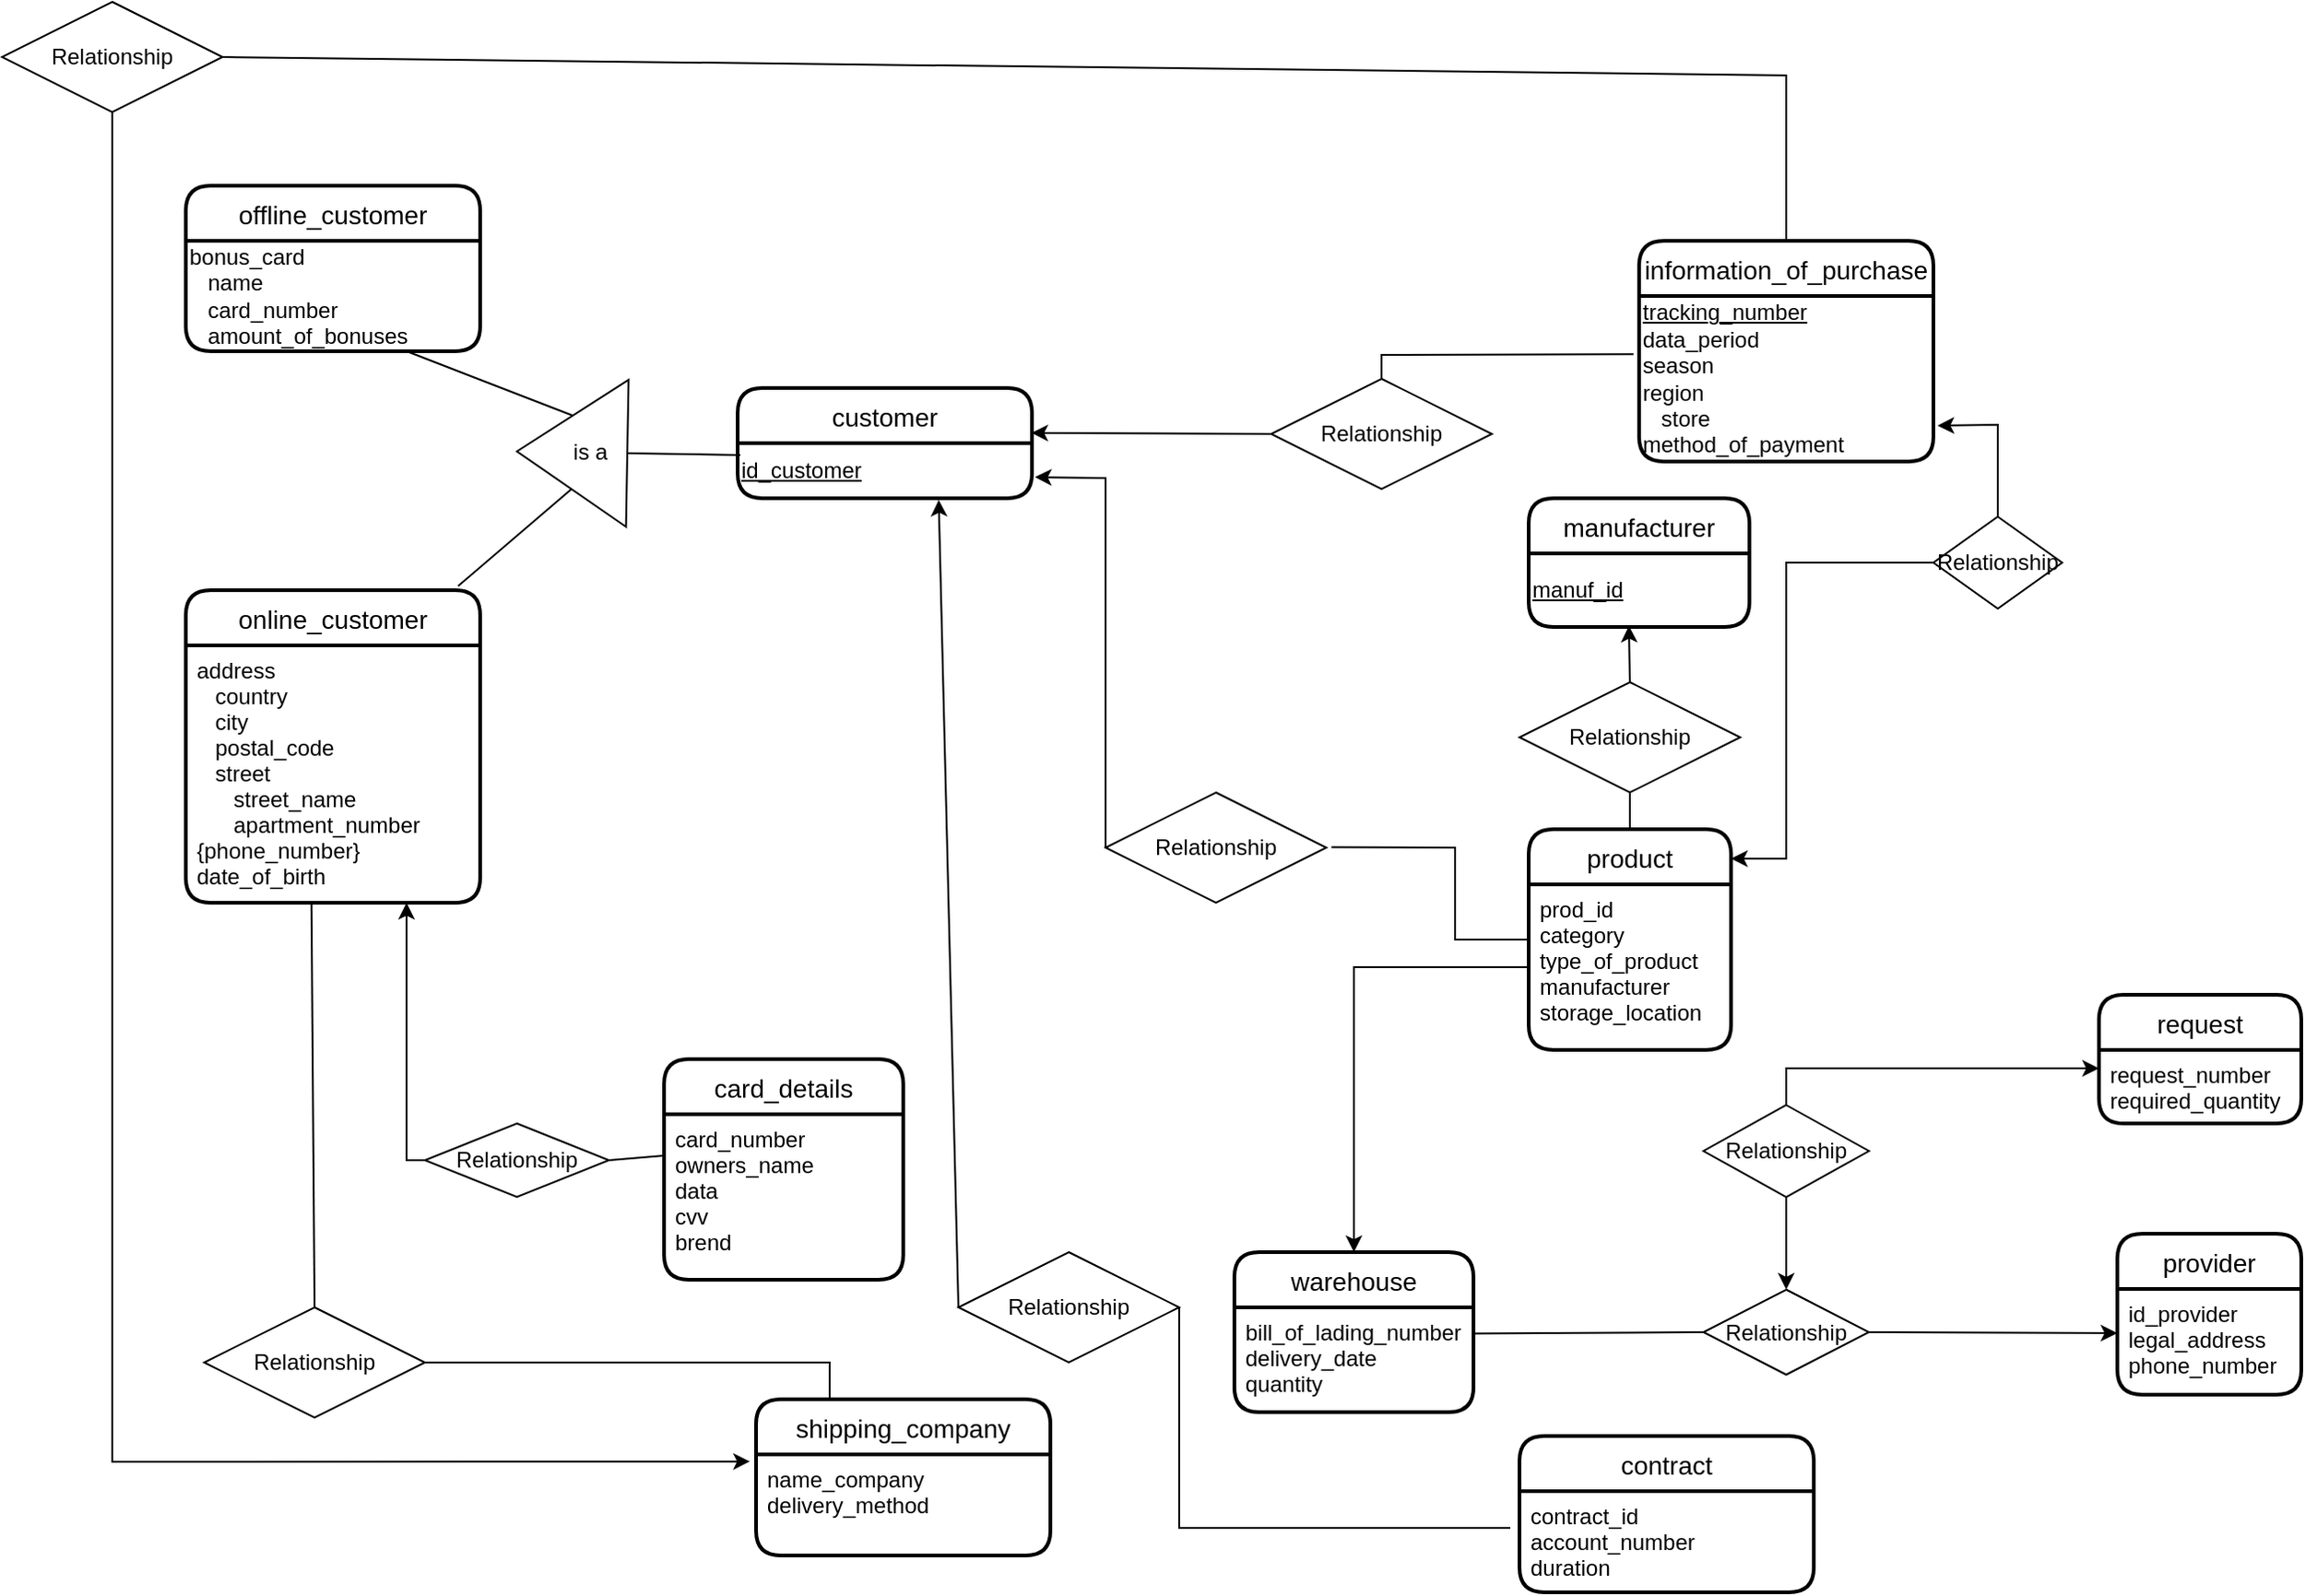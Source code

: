 <mxfile version="15.5.8" type="github">
  <diagram id="q-0XigdrmwmGiF80oo4d" name="Page-1">
    <mxGraphModel dx="2026" dy="1830" grid="1" gridSize="10" guides="1" tooltips="1" connect="1" arrows="1" fold="1" page="1" pageScale="1" pageWidth="827" pageHeight="1169" math="0" shadow="0">
      <root>
        <mxCell id="0" />
        <mxCell id="1" parent="0" />
        <mxCell id="UyfyDT9492xOrgT1omKh-13" value="customer" style="swimlane;childLayout=stackLayout;horizontal=1;startSize=30;horizontalStack=0;rounded=1;fontSize=14;fontStyle=0;strokeWidth=2;resizeParent=0;resizeLast=1;shadow=0;dashed=0;align=center;" parent="1" vertex="1">
          <mxGeometry x="-190" y="-700" width="160" height="60" as="geometry" />
        </mxCell>
        <mxCell id="UyfyDT9492xOrgT1omKh-21" value="&lt;u&gt;id_customer&lt;br&gt;&lt;/u&gt;" style="text;html=1;align=left;verticalAlign=middle;resizable=0;points=[];autosize=1;strokeColor=none;fillColor=none;" parent="UyfyDT9492xOrgT1omKh-13" vertex="1">
          <mxGeometry y="30" width="160" height="30" as="geometry" />
        </mxCell>
        <mxCell id="UyfyDT9492xOrgT1omKh-24" value="information_of_purchase" style="swimlane;childLayout=stackLayout;horizontal=1;startSize=30;horizontalStack=0;rounded=1;fontSize=14;fontStyle=0;strokeWidth=2;resizeParent=0;resizeLast=1;shadow=0;dashed=0;align=center;" parent="1" vertex="1">
          <mxGeometry x="300" y="-780" width="160" height="120" as="geometry" />
        </mxCell>
        <mxCell id="UyfyDT9492xOrgT1omKh-27" value="&lt;u&gt;tracking_number&lt;br&gt;&lt;/u&gt;data_period&lt;br&gt;season&lt;br&gt;region&lt;br&gt;&amp;nbsp; &amp;nbsp;store&lt;br&gt;method_of_payment" style="text;html=1;align=left;verticalAlign=middle;resizable=0;points=[];autosize=1;strokeColor=none;fillColor=none;" parent="UyfyDT9492xOrgT1omKh-24" vertex="1">
          <mxGeometry y="30" width="160" height="90" as="geometry" />
        </mxCell>
        <mxCell id="UyfyDT9492xOrgT1omKh-28" value="contract" style="swimlane;childLayout=stackLayout;horizontal=1;startSize=30;horizontalStack=0;rounded=1;fontSize=14;fontStyle=0;strokeWidth=2;resizeParent=0;resizeLast=1;shadow=0;dashed=0;align=center;" parent="1" vertex="1">
          <mxGeometry x="235" y="-130" width="160" height="85" as="geometry" />
        </mxCell>
        <mxCell id="UyfyDT9492xOrgT1omKh-29" value="contract_id&#xa;account_number&#xa;duration" style="align=left;strokeColor=none;fillColor=none;spacingLeft=4;fontSize=12;verticalAlign=top;resizable=0;rotatable=0;part=1;fontStyle=0" parent="UyfyDT9492xOrgT1omKh-28" vertex="1">
          <mxGeometry y="30" width="160" height="55" as="geometry" />
        </mxCell>
        <mxCell id="UyfyDT9492xOrgT1omKh-32" value="product" style="swimlane;childLayout=stackLayout;horizontal=1;startSize=30;horizontalStack=0;rounded=1;fontSize=14;fontStyle=0;strokeWidth=2;resizeParent=0;resizeLast=1;shadow=0;dashed=0;align=center;" parent="1" vertex="1">
          <mxGeometry x="240" y="-460" width="110" height="120" as="geometry" />
        </mxCell>
        <mxCell id="UyfyDT9492xOrgT1omKh-33" value="prod_id&#xa;category&#xa;type_of_product&#xa;manufacturer&#xa;storage_location" style="align=left;strokeColor=none;fillColor=none;spacingLeft=4;fontSize=12;verticalAlign=top;resizable=0;rotatable=0;part=1;fontStyle=0" parent="UyfyDT9492xOrgT1omKh-32" vertex="1">
          <mxGeometry y="30" width="110" height="90" as="geometry" />
        </mxCell>
        <mxCell id="UyfyDT9492xOrgT1omKh-34" value="card_details" style="swimlane;childLayout=stackLayout;horizontal=1;startSize=30;horizontalStack=0;rounded=1;fontSize=14;fontStyle=0;strokeWidth=2;resizeParent=0;resizeLast=1;shadow=0;dashed=0;align=center;" parent="1" vertex="1">
          <mxGeometry x="-230" y="-335" width="130" height="120" as="geometry" />
        </mxCell>
        <mxCell id="UyfyDT9492xOrgT1omKh-35" value="card_number&#xa;owners_name&#xa;data&#xa;cvv&#xa;brend" style="align=left;strokeColor=none;fillColor=none;spacingLeft=4;fontSize=12;verticalAlign=top;resizable=0;rotatable=0;part=1;" parent="UyfyDT9492xOrgT1omKh-34" vertex="1">
          <mxGeometry y="30" width="130" height="90" as="geometry" />
        </mxCell>
        <mxCell id="3HAX_75kNHLcUPMCTGFj-2" value="" style="endArrow=classic;html=1;rounded=0;exitX=0;exitY=0.5;exitDx=0;exitDy=0;entryX=0.998;entryY=0.407;entryDx=0;entryDy=0;entryPerimeter=0;startArrow=none;" parent="1" source="20g4zVHKDqV1X-s-3AL7-8" target="UyfyDT9492xOrgT1omKh-13" edge="1">
          <mxGeometry width="50" height="50" relative="1" as="geometry">
            <mxPoint x="250" y="-490" as="sourcePoint" />
            <mxPoint x="-20" y="-550" as="targetPoint" />
            <Array as="points" />
          </mxGeometry>
        </mxCell>
        <mxCell id="3HAX_75kNHLcUPMCTGFj-4" value="" style="endArrow=classic;html=1;rounded=0;exitX=0;exitY=0.5;exitDx=0;exitDy=0;entryX=1.01;entryY=0.616;entryDx=0;entryDy=0;entryPerimeter=0;startArrow=none;" parent="1" source="20g4zVHKDqV1X-s-3AL7-6" target="UyfyDT9492xOrgT1omKh-21" edge="1">
          <mxGeometry width="50" height="50" relative="1" as="geometry">
            <mxPoint x="250" y="-490" as="sourcePoint" />
            <mxPoint x="300" y="-540" as="targetPoint" />
            <Array as="points">
              <mxPoint x="10" y="-651" />
            </Array>
          </mxGeometry>
        </mxCell>
        <mxCell id="3HAX_75kNHLcUPMCTGFj-6" value="" style="endArrow=classic;html=1;rounded=0;exitX=0;exitY=0.5;exitDx=0;exitDy=0;entryX=0.683;entryY=1.028;entryDx=0;entryDy=0;entryPerimeter=0;startArrow=none;" parent="1" source="20g4zVHKDqV1X-s-3AL7-2" target="UyfyDT9492xOrgT1omKh-21" edge="1">
          <mxGeometry width="50" height="50" relative="1" as="geometry">
            <mxPoint x="250" y="-490" as="sourcePoint" />
            <mxPoint x="300" y="-540" as="targetPoint" />
            <Array as="points" />
          </mxGeometry>
        </mxCell>
        <mxCell id="3HAX_75kNHLcUPMCTGFj-9" value="shipping_company" style="swimlane;childLayout=stackLayout;horizontal=1;startSize=30;horizontalStack=0;rounded=1;fontSize=14;fontStyle=0;strokeWidth=2;resizeParent=0;resizeLast=1;shadow=0;dashed=0;align=center;" parent="1" vertex="1">
          <mxGeometry x="-180" y="-150" width="160" height="85" as="geometry" />
        </mxCell>
        <mxCell id="3HAX_75kNHLcUPMCTGFj-10" value="name_company&#xa;delivery_method" style="align=left;strokeColor=none;fillColor=none;spacingLeft=4;fontSize=12;verticalAlign=top;resizable=0;rotatable=0;part=1;fontStyle=0" parent="3HAX_75kNHLcUPMCTGFj-9" vertex="1">
          <mxGeometry y="30" width="160" height="55" as="geometry" />
        </mxCell>
        <mxCell id="3HAX_75kNHLcUPMCTGFj-12" value="" style="endArrow=none;html=1;rounded=0;startArrow=none;exitX=0.5;exitY=0;exitDx=0;exitDy=0;entryX=0.427;entryY=0.993;entryDx=0;entryDy=0;entryPerimeter=0;" parent="1" source="20g4zVHKDqV1X-s-3AL7-9" edge="1" target="20g4zVHKDqV1X-s-3AL7-59">
          <mxGeometry width="50" height="50" relative="1" as="geometry">
            <mxPoint x="-140" y="-260" as="sourcePoint" />
            <mxPoint x="-420" y="-250" as="targetPoint" />
            <Array as="points" />
          </mxGeometry>
        </mxCell>
        <mxCell id="3HAX_75kNHLcUPMCTGFj-13" value="" style="endArrow=classic;html=1;rounded=0;entryX=-0.021;entryY=0.398;entryDx=0;entryDy=0;entryPerimeter=0;exitX=0.5;exitY=1;exitDx=0;exitDy=0;startArrow=none;" parent="1" source="20g4zVHKDqV1X-s-3AL7-10" target="3HAX_75kNHLcUPMCTGFj-9" edge="1">
          <mxGeometry width="50" height="50" relative="1" as="geometry">
            <mxPoint x="-220" y="-870" as="sourcePoint" />
            <mxPoint x="-220" y="-180" as="targetPoint" />
            <Array as="points">
              <mxPoint x="-530" y="-116" />
            </Array>
          </mxGeometry>
        </mxCell>
        <mxCell id="3HAX_75kNHLcUPMCTGFj-14" value="manufacturer" style="swimlane;childLayout=stackLayout;horizontal=1;startSize=30;horizontalStack=0;rounded=1;fontSize=14;fontStyle=0;strokeWidth=2;resizeParent=0;resizeLast=1;shadow=0;dashed=0;align=center;" parent="1" vertex="1">
          <mxGeometry x="240" y="-640" width="120" height="70" as="geometry" />
        </mxCell>
        <mxCell id="3HAX_75kNHLcUPMCTGFj-18" value="&lt;u&gt;manuf_id&lt;/u&gt;" style="text;html=1;align=left;verticalAlign=middle;resizable=0;points=[];autosize=1;strokeColor=none;fillColor=none;" parent="3HAX_75kNHLcUPMCTGFj-14" vertex="1">
          <mxGeometry y="30" width="120" height="40" as="geometry" />
        </mxCell>
        <mxCell id="3HAX_75kNHLcUPMCTGFj-17" value="" style="endArrow=classic;html=1;rounded=0;entryX=0.454;entryY=0.984;entryDx=0;entryDy=0;exitX=0.5;exitY=0;exitDx=0;exitDy=0;startArrow=none;entryPerimeter=0;" parent="1" source="20g4zVHKDqV1X-s-3AL7-3" target="3HAX_75kNHLcUPMCTGFj-18" edge="1">
          <mxGeometry width="50" height="50" relative="1" as="geometry">
            <mxPoint x="250" y="-450" as="sourcePoint" />
            <mxPoint x="300" y="-500" as="targetPoint" />
          </mxGeometry>
        </mxCell>
        <mxCell id="3HAX_75kNHLcUPMCTGFj-19" value="" style="endArrow=classic;html=1;rounded=0;exitX=0.5;exitY=0;exitDx=0;exitDy=0;startArrow=none;entryX=1.014;entryY=0.783;entryDx=0;entryDy=0;entryPerimeter=0;" parent="1" source="20g4zVHKDqV1X-s-3AL7-4" target="UyfyDT9492xOrgT1omKh-27" edge="1">
          <mxGeometry width="50" height="50" relative="1" as="geometry">
            <mxPoint x="370" y="-580" as="sourcePoint" />
            <mxPoint x="420" y="-630" as="targetPoint" />
            <Array as="points">
              <mxPoint x="495" y="-680" />
            </Array>
          </mxGeometry>
        </mxCell>
        <mxCell id="20g4zVHKDqV1X-s-3AL7-10" value="Relationship" style="shape=rhombus;perimeter=rhombusPerimeter;whiteSpace=wrap;html=1;align=center;" vertex="1" parent="1">
          <mxGeometry x="-590" y="-910" width="120" height="60" as="geometry" />
        </mxCell>
        <mxCell id="20g4zVHKDqV1X-s-3AL7-11" value="" style="endArrow=none;html=1;rounded=0;entryX=1;entryY=0.5;entryDx=0;entryDy=0;exitX=0.5;exitY=0;exitDx=0;exitDy=0;" edge="1" parent="1" source="UyfyDT9492xOrgT1omKh-24" target="20g4zVHKDqV1X-s-3AL7-10">
          <mxGeometry width="50" height="50" relative="1" as="geometry">
            <mxPoint x="380" y="-780" as="sourcePoint" />
            <mxPoint x="-183.36" y="-116.17" as="targetPoint" />
            <Array as="points">
              <mxPoint x="380" y="-870" />
            </Array>
          </mxGeometry>
        </mxCell>
        <mxCell id="20g4zVHKDqV1X-s-3AL7-9" value="Relationship" style="shape=rhombus;perimeter=rhombusPerimeter;whiteSpace=wrap;html=1;align=center;" vertex="1" parent="1">
          <mxGeometry x="-480" y="-200" width="120" height="60" as="geometry" />
        </mxCell>
        <mxCell id="20g4zVHKDqV1X-s-3AL7-12" value="" style="endArrow=none;html=1;rounded=0;exitX=0.25;exitY=0;exitDx=0;exitDy=0;entryX=1;entryY=0.5;entryDx=0;entryDy=0;" edge="1" parent="1" source="3HAX_75kNHLcUPMCTGFj-9" target="20g4zVHKDqV1X-s-3AL7-9">
          <mxGeometry width="50" height="50" relative="1" as="geometry">
            <mxPoint x="-140" y="-150" as="sourcePoint" />
            <mxPoint x="-140" y="-370" as="targetPoint" />
            <Array as="points">
              <mxPoint x="-140" y="-170" />
            </Array>
          </mxGeometry>
        </mxCell>
        <mxCell id="20g4zVHKDqV1X-s-3AL7-8" value="Relationship" style="shape=rhombus;perimeter=rhombusPerimeter;whiteSpace=wrap;html=1;align=center;" vertex="1" parent="1">
          <mxGeometry x="100" y="-705" width="120" height="60" as="geometry" />
        </mxCell>
        <mxCell id="20g4zVHKDqV1X-s-3AL7-13" value="" style="endArrow=none;html=1;rounded=0;exitX=-0.019;exitY=0.352;exitDx=0;exitDy=0;exitPerimeter=0;entryX=0.5;entryY=0;entryDx=0;entryDy=0;" edge="1" parent="1" source="UyfyDT9492xOrgT1omKh-27" target="20g4zVHKDqV1X-s-3AL7-8">
          <mxGeometry width="50" height="50" relative="1" as="geometry">
            <mxPoint x="296.96" y="-718.32" as="sourcePoint" />
            <mxPoint x="180" y="-630" as="targetPoint" />
            <Array as="points">
              <mxPoint x="160" y="-718" />
            </Array>
          </mxGeometry>
        </mxCell>
        <mxCell id="20g4zVHKDqV1X-s-3AL7-4" value="Relationship" style="shape=rhombus;perimeter=rhombusPerimeter;whiteSpace=wrap;html=1;align=center;" vertex="1" parent="1">
          <mxGeometry x="460" y="-630" width="70" height="50" as="geometry" />
        </mxCell>
        <mxCell id="20g4zVHKDqV1X-s-3AL7-2" value="Relationship" style="shape=rhombus;perimeter=rhombusPerimeter;whiteSpace=wrap;html=1;align=center;" vertex="1" parent="1">
          <mxGeometry x="-70" y="-230" width="120" height="60" as="geometry" />
        </mxCell>
        <mxCell id="20g4zVHKDqV1X-s-3AL7-17" value="" style="endArrow=none;html=1;rounded=0;entryX=1;entryY=0.5;entryDx=0;entryDy=0;" edge="1" parent="1" target="20g4zVHKDqV1X-s-3AL7-2">
          <mxGeometry width="50" height="50" relative="1" as="geometry">
            <mxPoint x="230" y="-80" as="sourcePoint" />
            <mxPoint x="-70.72" y="-366.08" as="targetPoint" />
            <Array as="points">
              <mxPoint x="50" y="-80" />
            </Array>
          </mxGeometry>
        </mxCell>
        <mxCell id="20g4zVHKDqV1X-s-3AL7-18" value="provider" style="swimlane;childLayout=stackLayout;horizontal=1;startSize=30;horizontalStack=0;rounded=1;fontSize=14;fontStyle=0;strokeWidth=2;resizeParent=0;resizeLast=1;shadow=0;dashed=0;align=center;" vertex="1" parent="1">
          <mxGeometry x="560" y="-240" width="100" height="87.5" as="geometry" />
        </mxCell>
        <mxCell id="20g4zVHKDqV1X-s-3AL7-19" value="id_provider &#xa;legal_address&#xa;phone_number&#xa;" style="align=left;strokeColor=none;fillColor=none;spacingLeft=4;fontSize=12;verticalAlign=top;resizable=0;rotatable=0;part=1;fontStyle=0" vertex="1" parent="20g4zVHKDqV1X-s-3AL7-18">
          <mxGeometry y="30" width="100" height="57.5" as="geometry" />
        </mxCell>
        <mxCell id="20g4zVHKDqV1X-s-3AL7-22" value="warehouse" style="swimlane;childLayout=stackLayout;horizontal=1;startSize=30;horizontalStack=0;rounded=1;fontSize=14;fontStyle=0;strokeWidth=2;resizeParent=0;resizeLast=1;shadow=0;dashed=0;align=center;" vertex="1" parent="1">
          <mxGeometry x="80" y="-230" width="130" height="87" as="geometry" />
        </mxCell>
        <mxCell id="20g4zVHKDqV1X-s-3AL7-23" value="bill_of_lading_number&#xa;delivery_date&#xa;quantity&#xa;" style="align=left;strokeColor=none;fillColor=none;spacingLeft=4;fontSize=12;verticalAlign=top;resizable=0;rotatable=0;part=1;" vertex="1" parent="20g4zVHKDqV1X-s-3AL7-22">
          <mxGeometry y="30" width="130" height="57" as="geometry" />
        </mxCell>
        <mxCell id="20g4zVHKDqV1X-s-3AL7-3" value="Relationship" style="shape=rhombus;perimeter=rhombusPerimeter;whiteSpace=wrap;html=1;align=center;" vertex="1" parent="1">
          <mxGeometry x="235" y="-540" width="120" height="60" as="geometry" />
        </mxCell>
        <mxCell id="20g4zVHKDqV1X-s-3AL7-26" value="" style="endArrow=none;html=1;rounded=0;entryX=0.5;entryY=1;entryDx=0;entryDy=0;exitX=0.5;exitY=0;exitDx=0;exitDy=0;" edge="1" parent="1" source="UyfyDT9492xOrgT1omKh-32" target="20g4zVHKDqV1X-s-3AL7-3">
          <mxGeometry width="50" height="50" relative="1" as="geometry">
            <mxPoint x="295" y="-460" as="sourcePoint" />
            <mxPoint x="300" y="-570" as="targetPoint" />
          </mxGeometry>
        </mxCell>
        <mxCell id="20g4zVHKDqV1X-s-3AL7-27" value="" style="endArrow=classic;html=1;rounded=0;entryX=1;entryY=0.133;entryDx=0;entryDy=0;entryPerimeter=0;exitX=0;exitY=0.5;exitDx=0;exitDy=0;" edge="1" parent="1" source="20g4zVHKDqV1X-s-3AL7-4" target="UyfyDT9492xOrgT1omKh-32">
          <mxGeometry width="50" height="50" relative="1" as="geometry">
            <mxPoint x="490" y="-560" as="sourcePoint" />
            <mxPoint x="450" y="-590" as="targetPoint" />
            <Array as="points">
              <mxPoint x="380" y="-605" />
              <mxPoint x="380" y="-480" />
              <mxPoint x="380" y="-444" />
            </Array>
          </mxGeometry>
        </mxCell>
        <mxCell id="20g4zVHKDqV1X-s-3AL7-6" value="Relationship" style="shape=rhombus;perimeter=rhombusPerimeter;whiteSpace=wrap;html=1;align=center;" vertex="1" parent="1">
          <mxGeometry x="10" y="-480" width="120" height="60" as="geometry" />
        </mxCell>
        <mxCell id="20g4zVHKDqV1X-s-3AL7-29" value="" style="endArrow=none;html=1;rounded=0;exitX=0;exitY=0.5;exitDx=0;exitDy=0;entryX=1.023;entryY=0.496;entryDx=0;entryDy=0;entryPerimeter=0;" edge="1" parent="1" source="UyfyDT9492xOrgT1omKh-32" target="20g4zVHKDqV1X-s-3AL7-6">
          <mxGeometry width="50" height="50" relative="1" as="geometry">
            <mxPoint x="240" y="-400" as="sourcePoint" />
            <mxPoint x="-16.32" y="-440.56" as="targetPoint" />
            <Array as="points">
              <mxPoint x="200" y="-400" />
              <mxPoint x="200" y="-450" />
            </Array>
          </mxGeometry>
        </mxCell>
        <mxCell id="20g4zVHKDqV1X-s-3AL7-71" value="" style="edgeStyle=orthogonalEdgeStyle;rounded=0;orthogonalLoop=1;jettySize=auto;html=1;" edge="1" parent="1" source="20g4zVHKDqV1X-s-3AL7-1">
          <mxGeometry relative="1" as="geometry">
            <mxPoint x="730" y="712.5" as="targetPoint" />
          </mxGeometry>
        </mxCell>
        <mxCell id="20g4zVHKDqV1X-s-3AL7-42" value="request" style="swimlane;childLayout=stackLayout;horizontal=1;startSize=30;horizontalStack=0;rounded=1;fontSize=14;fontStyle=0;strokeWidth=2;resizeParent=0;resizeLast=1;shadow=0;dashed=0;align=center;" vertex="1" parent="1">
          <mxGeometry x="550" y="-370" width="110" height="70" as="geometry" />
        </mxCell>
        <mxCell id="20g4zVHKDqV1X-s-3AL7-43" value="request_number&#xa;required_quantity" style="align=left;strokeColor=none;fillColor=none;spacingLeft=4;fontSize=12;verticalAlign=top;resizable=0;rotatable=0;part=1;fontStyle=0" vertex="1" parent="20g4zVHKDqV1X-s-3AL7-42">
          <mxGeometry y="30" width="110" height="40" as="geometry" />
        </mxCell>
        <mxCell id="20g4zVHKDqV1X-s-3AL7-50" value="" style="endArrow=classic;html=1;rounded=0;exitX=0;exitY=0.5;exitDx=0;exitDy=0;entryX=0.5;entryY=0;entryDx=0;entryDy=0;" edge="1" parent="1" source="UyfyDT9492xOrgT1omKh-33" target="20g4zVHKDqV1X-s-3AL7-22">
          <mxGeometry width="50" height="50" relative="1" as="geometry">
            <mxPoint x="330" y="-310" as="sourcePoint" />
            <mxPoint x="140" y="-240" as="targetPoint" />
            <Array as="points">
              <mxPoint x="145" y="-385" />
            </Array>
          </mxGeometry>
        </mxCell>
        <mxCell id="20g4zVHKDqV1X-s-3AL7-51" value="" style="endArrow=classic;html=1;rounded=0;exitX=1;exitY=0.5;exitDx=0;exitDy=0;startArrow=none;" edge="1" parent="1" source="20g4zVHKDqV1X-s-3AL7-49">
          <mxGeometry width="50" height="50" relative="1" as="geometry">
            <mxPoint x="330" y="-310" as="sourcePoint" />
            <mxPoint x="560" y="-186" as="targetPoint" />
            <Array as="points" />
          </mxGeometry>
        </mxCell>
        <mxCell id="20g4zVHKDqV1X-s-3AL7-49" value="Relationship" style="shape=rhombus;perimeter=rhombusPerimeter;whiteSpace=wrap;html=1;align=center;" vertex="1" parent="1">
          <mxGeometry x="335" y="-209.62" width="90" height="46.25" as="geometry" />
        </mxCell>
        <mxCell id="20g4zVHKDqV1X-s-3AL7-53" value="" style="endArrow=none;html=1;rounded=0;exitX=1;exitY=0.25;exitDx=0;exitDy=0;entryX=0;entryY=0.5;entryDx=0;entryDy=0;" edge="1" parent="1" source="20g4zVHKDqV1X-s-3AL7-23" target="20g4zVHKDqV1X-s-3AL7-49">
          <mxGeometry width="50" height="50" relative="1" as="geometry">
            <mxPoint x="210" y="-185.75" as="sourcePoint" />
            <mxPoint x="560" y="-181.25" as="targetPoint" />
            <Array as="points" />
          </mxGeometry>
        </mxCell>
        <mxCell id="20g4zVHKDqV1X-s-3AL7-54" value="" style="endArrow=classic;startArrow=none;html=1;rounded=0;entryX=0;entryY=0.25;entryDx=0;entryDy=0;exitX=0.5;exitY=0;exitDx=0;exitDy=0;" edge="1" parent="1" source="20g4zVHKDqV1X-s-3AL7-55" target="20g4zVHKDqV1X-s-3AL7-43">
          <mxGeometry width="50" height="50" relative="1" as="geometry">
            <mxPoint x="380" y="-320" as="sourcePoint" />
            <mxPoint x="380" y="-360" as="targetPoint" />
            <Array as="points">
              <mxPoint x="380" y="-330" />
            </Array>
          </mxGeometry>
        </mxCell>
        <mxCell id="20g4zVHKDqV1X-s-3AL7-55" value="Relationship" style="shape=rhombus;perimeter=rhombusPerimeter;whiteSpace=wrap;html=1;align=center;" vertex="1" parent="1">
          <mxGeometry x="335" y="-310" width="90" height="50" as="geometry" />
        </mxCell>
        <mxCell id="20g4zVHKDqV1X-s-3AL7-56" value="" style="endArrow=none;startArrow=classic;html=1;rounded=0;entryX=0.5;entryY=1;entryDx=0;entryDy=0;" edge="1" parent="1" source="20g4zVHKDqV1X-s-3AL7-49" target="20g4zVHKDqV1X-s-3AL7-55">
          <mxGeometry width="50" height="50" relative="1" as="geometry">
            <mxPoint x="380" y="-209.62" as="sourcePoint" />
            <mxPoint x="550" y="-320" as="targetPoint" />
            <Array as="points" />
          </mxGeometry>
        </mxCell>
        <mxCell id="20g4zVHKDqV1X-s-3AL7-57" value="" style="triangle;whiteSpace=wrap;html=1;rotation=-179;" vertex="1" parent="1">
          <mxGeometry x="-310" y="-705" width="60" height="80" as="geometry" />
        </mxCell>
        <mxCell id="20g4zVHKDqV1X-s-3AL7-58" value="online_customer" style="swimlane;childLayout=stackLayout;horizontal=1;startSize=30;horizontalStack=0;rounded=1;fontSize=14;fontStyle=0;strokeWidth=2;resizeParent=0;resizeLast=1;shadow=0;dashed=0;align=center;" vertex="1" parent="1">
          <mxGeometry x="-490" y="-590" width="160" height="170" as="geometry" />
        </mxCell>
        <mxCell id="20g4zVHKDqV1X-s-3AL7-59" value="address&#xa;   country&#xa;   city&#xa;   postal_code&#xa;   street&#xa;      street_name&#xa;      apartment_number&#xa;{phone_number}&#xa;date_of_birth" style="align=left;strokeColor=none;fillColor=none;spacingLeft=4;fontSize=12;verticalAlign=top;resizable=0;rotatable=0;part=1;" vertex="1" parent="20g4zVHKDqV1X-s-3AL7-58">
          <mxGeometry y="30" width="160" height="140" as="geometry" />
        </mxCell>
        <mxCell id="20g4zVHKDqV1X-s-3AL7-63" value="offline_customer" style="swimlane;childLayout=stackLayout;horizontal=1;startSize=30;horizontalStack=0;rounded=1;fontSize=14;fontStyle=0;strokeWidth=2;resizeParent=0;resizeLast=1;shadow=0;dashed=0;align=center;" vertex="1" parent="1">
          <mxGeometry x="-490" y="-810" width="160" height="90" as="geometry" />
        </mxCell>
        <mxCell id="20g4zVHKDqV1X-s-3AL7-77" value="&lt;div&gt;&lt;span&gt;bonus_card&lt;/span&gt;&lt;/div&gt;&lt;div&gt;&lt;span&gt;&amp;nbsp; &amp;nbsp;name&lt;/span&gt;&lt;/div&gt;&lt;div&gt;&lt;span&gt;&amp;nbsp; &amp;nbsp;card_number&lt;/span&gt;&lt;/div&gt;&lt;div&gt;&lt;span&gt;&amp;nbsp; &amp;nbsp;amount_of_bonuses&lt;/span&gt;&lt;/div&gt;" style="text;html=1;strokeColor=none;fillColor=none;align=left;verticalAlign=middle;whiteSpace=wrap;rounded=0;" vertex="1" parent="20g4zVHKDqV1X-s-3AL7-63">
          <mxGeometry y="30" width="160" height="60" as="geometry" />
        </mxCell>
        <mxCell id="20g4zVHKDqV1X-s-3AL7-65" value="" style="endArrow=classic;html=1;rounded=0;exitX=0;exitY=0.5;exitDx=0;exitDy=0;entryX=0.75;entryY=1;entryDx=0;entryDy=0;startArrow=none;" edge="1" parent="1" source="20g4zVHKDqV1X-s-3AL7-75" target="20g4zVHKDqV1X-s-3AL7-59">
          <mxGeometry width="50" height="50" relative="1" as="geometry">
            <mxPoint x="-60" y="-440" as="sourcePoint" />
            <mxPoint x="-360" y="-237" as="targetPoint" />
            <Array as="points">
              <mxPoint x="-370" y="-280" />
            </Array>
          </mxGeometry>
        </mxCell>
        <mxCell id="20g4zVHKDqV1X-s-3AL7-66" value="" style="endArrow=none;html=1;rounded=0;entryX=0.009;entryY=0.215;entryDx=0;entryDy=0;entryPerimeter=0;exitX=0;exitY=0.5;exitDx=0;exitDy=0;" edge="1" parent="1" source="20g4zVHKDqV1X-s-3AL7-57" target="UyfyDT9492xOrgT1omKh-21">
          <mxGeometry width="50" height="50" relative="1" as="geometry">
            <mxPoint x="-250" y="-668" as="sourcePoint" />
            <mxPoint x="-190" y="-664" as="targetPoint" />
          </mxGeometry>
        </mxCell>
        <mxCell id="20g4zVHKDqV1X-s-3AL7-67" value="" style="endArrow=none;html=1;rounded=0;exitX=0.5;exitY=0;exitDx=0;exitDy=0;entryX=0.925;entryY=-0.013;entryDx=0;entryDy=0;entryPerimeter=0;" edge="1" parent="1" source="20g4zVHKDqV1X-s-3AL7-57" target="20g4zVHKDqV1X-s-3AL7-58">
          <mxGeometry width="50" height="50" relative="1" as="geometry">
            <mxPoint x="-60" y="-440" as="sourcePoint" />
            <mxPoint x="-10" y="-490" as="targetPoint" />
          </mxGeometry>
        </mxCell>
        <mxCell id="20g4zVHKDqV1X-s-3AL7-68" value="" style="endArrow=none;html=1;rounded=0;exitX=0.5;exitY=1;exitDx=0;exitDy=0;entryX=0.75;entryY=1;entryDx=0;entryDy=0;" edge="1" parent="1" source="20g4zVHKDqV1X-s-3AL7-57" target="20g4zVHKDqV1X-s-3AL7-77">
          <mxGeometry width="50" height="50" relative="1" as="geometry">
            <mxPoint x="-60" y="-410" as="sourcePoint" />
            <mxPoint x="-370" y="-740.0" as="targetPoint" />
            <Array as="points" />
          </mxGeometry>
        </mxCell>
        <mxCell id="20g4zVHKDqV1X-s-3AL7-69" value="is a" style="text;html=1;strokeColor=none;fillColor=none;align=center;verticalAlign=middle;whiteSpace=wrap;rounded=0;" vertex="1" parent="1">
          <mxGeometry x="-300" y="-680" width="60" height="30" as="geometry" />
        </mxCell>
        <mxCell id="20g4zVHKDqV1X-s-3AL7-75" value="Relationship" style="shape=rhombus;perimeter=rhombusPerimeter;whiteSpace=wrap;html=1;align=center;" vertex="1" parent="1">
          <mxGeometry x="-360" y="-300" width="100" height="40" as="geometry" />
        </mxCell>
        <mxCell id="20g4zVHKDqV1X-s-3AL7-76" value="" style="endArrow=none;html=1;rounded=0;exitX=0;exitY=0.25;exitDx=0;exitDy=0;entryX=1;entryY=0.5;entryDx=0;entryDy=0;" edge="1" parent="1" source="UyfyDT9492xOrgT1omKh-35" target="20g4zVHKDqV1X-s-3AL7-75">
          <mxGeometry width="50" height="50" relative="1" as="geometry">
            <mxPoint x="-230" y="-282.5" as="sourcePoint" />
            <mxPoint x="-370" y="-400" as="targetPoint" />
            <Array as="points" />
          </mxGeometry>
        </mxCell>
      </root>
    </mxGraphModel>
  </diagram>
</mxfile>
